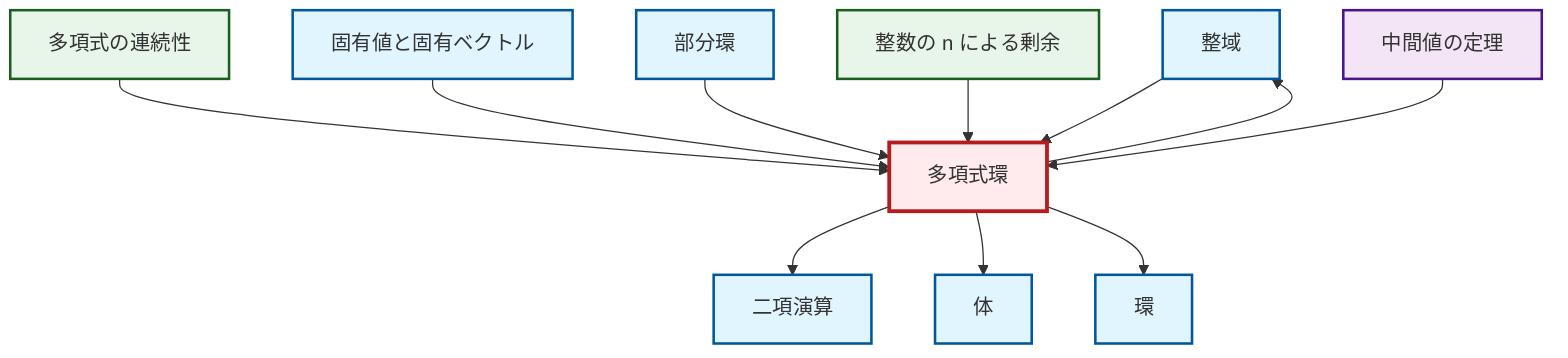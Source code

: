 graph TD
    classDef definition fill:#e1f5fe,stroke:#01579b,stroke-width:2px
    classDef theorem fill:#f3e5f5,stroke:#4a148c,stroke-width:2px
    classDef axiom fill:#fff3e0,stroke:#e65100,stroke-width:2px
    classDef example fill:#e8f5e9,stroke:#1b5e20,stroke-width:2px
    classDef current fill:#ffebee,stroke:#b71c1c,stroke-width:3px
    def-integral-domain["整域"]:::definition
    def-field["体"]:::definition
    def-ring["環"]:::definition
    thm-intermediate-value["中間値の定理"]:::theorem
    def-subring["部分環"]:::definition
    ex-polynomial-continuity["多項式の連続性"]:::example
    def-binary-operation["二項演算"]:::definition
    def-polynomial-ring["多項式環"]:::definition
    def-eigenvalue-eigenvector["固有値と固有ベクトル"]:::definition
    ex-quotient-integers-mod-n["整数の n による剰余"]:::example
    def-polynomial-ring --> def-binary-operation
    ex-polynomial-continuity --> def-polynomial-ring
    def-eigenvalue-eigenvector --> def-polynomial-ring
    def-subring --> def-polynomial-ring
    def-polynomial-ring --> def-field
    def-polynomial-ring --> def-integral-domain
    def-polynomial-ring --> def-ring
    def-integral-domain --> def-polynomial-ring
    ex-quotient-integers-mod-n --> def-polynomial-ring
    thm-intermediate-value --> def-polynomial-ring
    class def-polynomial-ring current